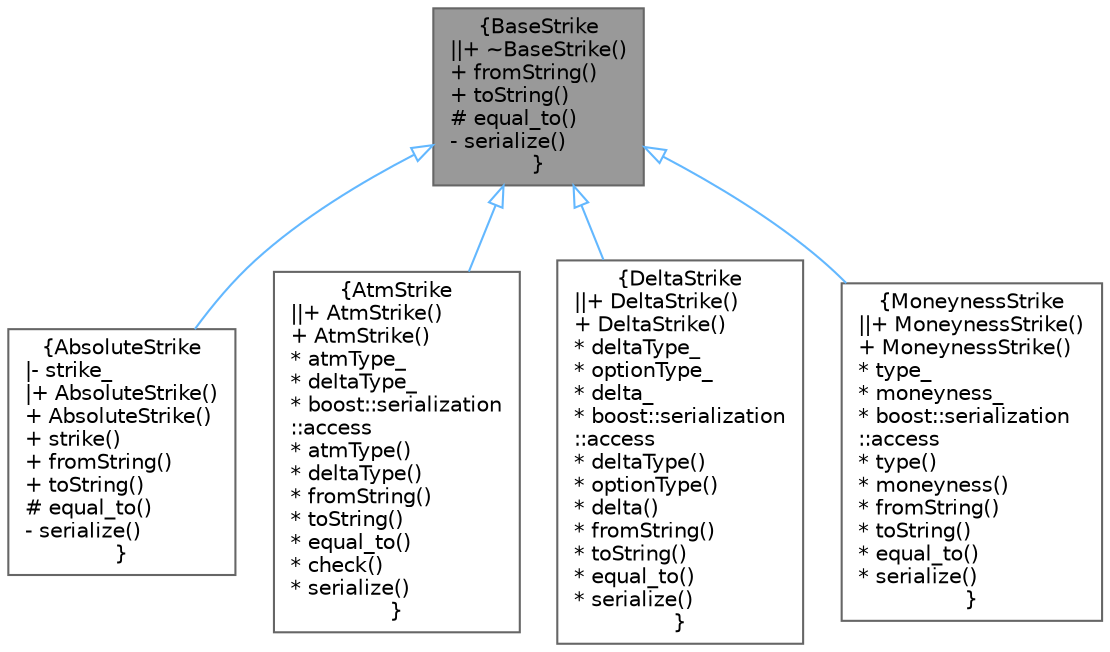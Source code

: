 digraph "BaseStrike"
{
 // INTERACTIVE_SVG=YES
 // LATEX_PDF_SIZE
  bgcolor="transparent";
  edge [fontname=Helvetica,fontsize=10,labelfontname=Helvetica,labelfontsize=10];
  node [fontname=Helvetica,fontsize=10,shape=box,height=0.2,width=0.4];
  Node1 [label="{BaseStrike\n||+ ~BaseStrike()\l+ fromString()\l+ toString()\l# equal_to()\l- serialize()\l}",height=0.2,width=0.4,color="gray40", fillcolor="grey60", style="filled", fontcolor="black",tooltip=" "];
  Node1 -> Node2 [dir="back",color="steelblue1",style="solid",arrowtail="onormal"];
  Node2 [label="{AbsoluteStrike\n|- strike_\l|+ AbsoluteStrike()\l+ AbsoluteStrike()\l+ strike()\l+ fromString()\l+ toString()\l# equal_to()\l- serialize()\l}",height=0.2,width=0.4,color="gray40", fillcolor="white", style="filled",URL="$classore_1_1data_1_1_absolute_strike.html",tooltip=" "];
  Node1 -> Node3 [dir="back",color="steelblue1",style="solid",arrowtail="onormal"];
  Node3 [label="{AtmStrike\n||+ AtmStrike()\l+ AtmStrike()\l* atmType_\l* deltaType_\l* boost::serialization\l::access\l* atmType()\l* deltaType()\l* fromString()\l* toString()\l* equal_to()\l* check()\l* serialize()\l}",height=0.2,width=0.4,color="gray40", fillcolor="white", style="filled",URL="$classore_1_1data_1_1_atm_strike.html",tooltip=" "];
  Node1 -> Node4 [dir="back",color="steelblue1",style="solid",arrowtail="onormal"];
  Node4 [label="{DeltaStrike\n||+ DeltaStrike()\l+ DeltaStrike()\l* deltaType_\l* optionType_\l* delta_\l* boost::serialization\l::access\l* deltaType()\l* optionType()\l* delta()\l* fromString()\l* toString()\l* equal_to()\l* serialize()\l}",height=0.2,width=0.4,color="gray40", fillcolor="white", style="filled",URL="$classore_1_1data_1_1_delta_strike.html",tooltip=" "];
  Node1 -> Node5 [dir="back",color="steelblue1",style="solid",arrowtail="onormal"];
  Node5 [label="{MoneynessStrike\n||+ MoneynessStrike()\l+ MoneynessStrike()\l* type_\l* moneyness_\l* boost::serialization\l::access\l* type()\l* moneyness()\l* fromString()\l* toString()\l* equal_to()\l* serialize()\l}",height=0.2,width=0.4,color="gray40", fillcolor="white", style="filled",URL="$classore_1_1data_1_1_moneyness_strike.html",tooltip=" "];
}

